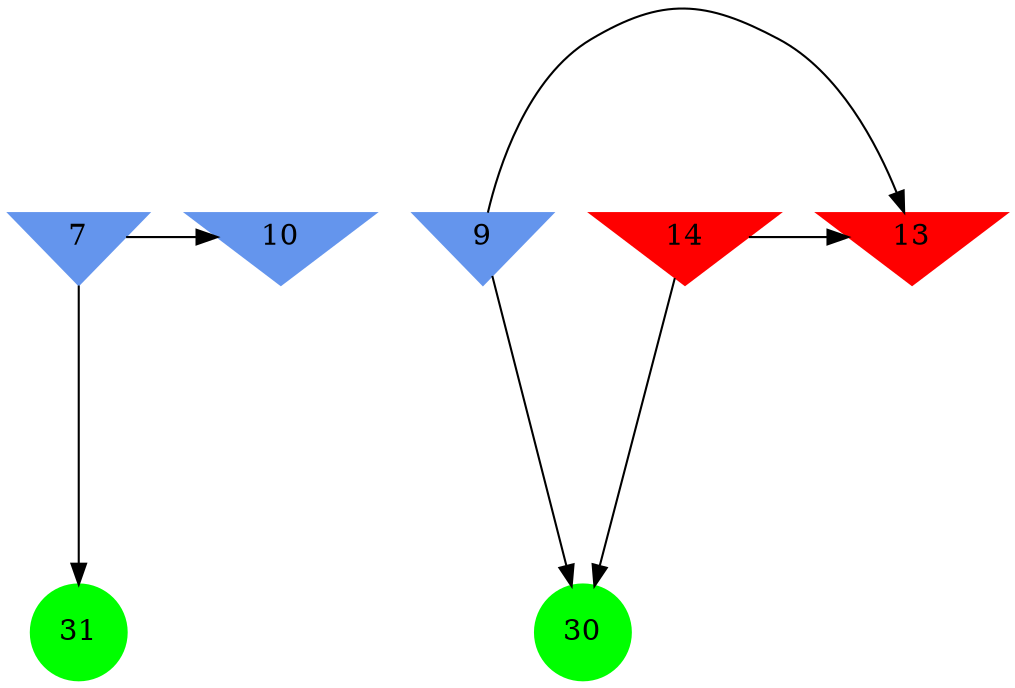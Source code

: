 digraph brain {
	ranksep=2.0;
	7 [shape=invtriangle,style=filled,color=cornflowerblue];
	9 [shape=invtriangle,style=filled,color=cornflowerblue];
	10 [shape=invtriangle,style=filled,color=cornflowerblue];
	13 [shape=invtriangle,style=filled,color=red];
	14 [shape=invtriangle,style=filled,color=red];
	30 [shape=circle,style=filled,color=green];
	31 [shape=circle,style=filled,color=green];
	14	->	13;
	14	->	30;
	9	->	13;
	9	->	30;
	7	->	10;
	7	->	31;
	{ rank=same; 7; 9; 10; 13; 14; }
	{ rank=same; }
	{ rank=same; 30; 31; }
}
